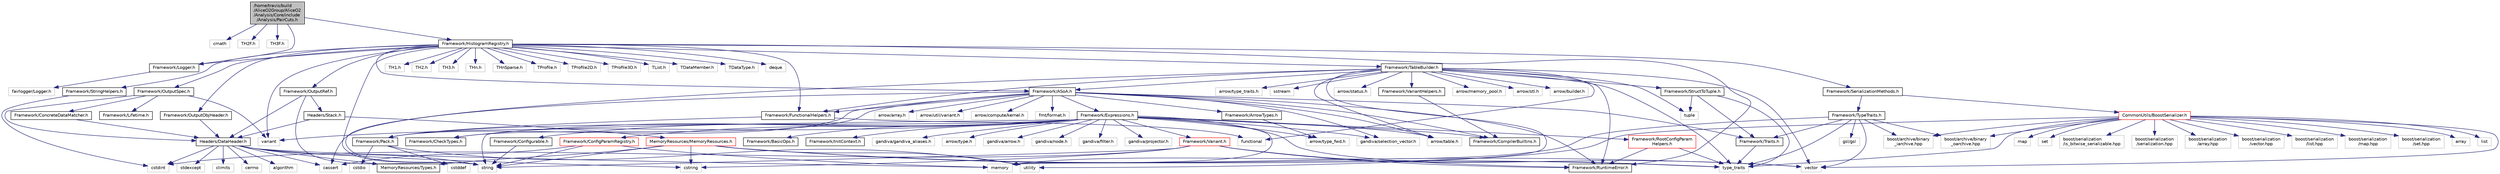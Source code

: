 digraph "/home/travis/build/AliceO2Group/AliceO2/Analysis/Core/include/Analysis/PairCuts.h"
{
 // INTERACTIVE_SVG=YES
  bgcolor="transparent";
  edge [fontname="Helvetica",fontsize="10",labelfontname="Helvetica",labelfontsize="10"];
  node [fontname="Helvetica",fontsize="10",shape=record];
  Node0 [label="/home/travis/build\l/AliceO2Group/AliceO2\l/Analysis/Core/include\l/Analysis/PairCuts.h",height=0.2,width=0.4,color="black", fillcolor="grey75", style="filled", fontcolor="black"];
  Node0 -> Node1 [color="midnightblue",fontsize="10",style="solid",fontname="Helvetica"];
  Node1 [label="cmath",height=0.2,width=0.4,color="grey75"];
  Node0 -> Node2 [color="midnightblue",fontsize="10",style="solid",fontname="Helvetica"];
  Node2 [label="TH2F.h",height=0.2,width=0.4,color="grey75"];
  Node0 -> Node3 [color="midnightblue",fontsize="10",style="solid",fontname="Helvetica"];
  Node3 [label="TH3F.h",height=0.2,width=0.4,color="grey75"];
  Node0 -> Node4 [color="midnightblue",fontsize="10",style="solid",fontname="Helvetica"];
  Node4 [label="Framework/Logger.h",height=0.2,width=0.4,color="black",URL="$dd/da4/Logger_8h.html"];
  Node4 -> Node5 [color="midnightblue",fontsize="10",style="solid",fontname="Helvetica"];
  Node5 [label="fairlogger/Logger.h",height=0.2,width=0.4,color="grey75"];
  Node0 -> Node6 [color="midnightblue",fontsize="10",style="solid",fontname="Helvetica"];
  Node6 [label="Framework/HistogramRegistry.h",height=0.2,width=0.4,color="black",URL="$da/dd6/HistogramRegistry_8h.html"];
  Node6 -> Node7 [color="midnightblue",fontsize="10",style="solid",fontname="Helvetica"];
  Node7 [label="Framework/ASoA.h",height=0.2,width=0.4,color="black",URL="$de/d33/ASoA_8h.html"];
  Node7 -> Node8 [color="midnightblue",fontsize="10",style="solid",fontname="Helvetica"];
  Node8 [label="Framework/Pack.h",height=0.2,width=0.4,color="black",URL="$dd/dce/Pack_8h.html"];
  Node8 -> Node9 [color="midnightblue",fontsize="10",style="solid",fontname="Helvetica"];
  Node9 [label="cstddef",height=0.2,width=0.4,color="grey75"];
  Node8 -> Node10 [color="midnightblue",fontsize="10",style="solid",fontname="Helvetica"];
  Node10 [label="utility",height=0.2,width=0.4,color="grey75"];
  Node8 -> Node11 [color="midnightblue",fontsize="10",style="solid",fontname="Helvetica"];
  Node11 [label="cstdio",height=0.2,width=0.4,color="grey75"];
  Node7 -> Node12 [color="midnightblue",fontsize="10",style="solid",fontname="Helvetica"];
  Node12 [label="Framework/CheckTypes.h",height=0.2,width=0.4,color="black",URL="$d1/d00/CheckTypes_8h.html"];
  Node7 -> Node13 [color="midnightblue",fontsize="10",style="solid",fontname="Helvetica"];
  Node13 [label="Framework/FunctionalHelpers.h",height=0.2,width=0.4,color="black",URL="$de/d9b/FunctionalHelpers_8h.html"];
  Node13 -> Node8 [color="midnightblue",fontsize="10",style="solid",fontname="Helvetica"];
  Node13 -> Node14 [color="midnightblue",fontsize="10",style="solid",fontname="Helvetica"];
  Node14 [label="functional",height=0.2,width=0.4,color="grey75"];
  Node7 -> Node15 [color="midnightblue",fontsize="10",style="solid",fontname="Helvetica"];
  Node15 [label="Framework/CompilerBuiltins.h",height=0.2,width=0.4,color="black",URL="$d9/de8/CompilerBuiltins_8h.html"];
  Node7 -> Node16 [color="midnightblue",fontsize="10",style="solid",fontname="Helvetica"];
  Node16 [label="Framework/Traits.h",height=0.2,width=0.4,color="black",URL="$db/d31/Traits_8h.html"];
  Node16 -> Node17 [color="midnightblue",fontsize="10",style="solid",fontname="Helvetica"];
  Node17 [label="type_traits",height=0.2,width=0.4,color="grey75"];
  Node7 -> Node18 [color="midnightblue",fontsize="10",style="solid",fontname="Helvetica"];
  Node18 [label="Framework/Expressions.h",height=0.2,width=0.4,color="black",URL="$d0/d91/Expressions_8h.html"];
  Node18 -> Node19 [color="midnightblue",fontsize="10",style="solid",fontname="Helvetica"];
  Node19 [label="Framework/BasicOps.h",height=0.2,width=0.4,color="black",URL="$dd/dc2/BasicOps_8h.html"];
  Node18 -> Node15 [color="midnightblue",fontsize="10",style="solid",fontname="Helvetica"];
  Node18 -> Node8 [color="midnightblue",fontsize="10",style="solid",fontname="Helvetica"];
  Node18 -> Node12 [color="midnightblue",fontsize="10",style="solid",fontname="Helvetica"];
  Node18 -> Node20 [color="midnightblue",fontsize="10",style="solid",fontname="Helvetica"];
  Node20 [label="Framework/Configurable.h",height=0.2,width=0.4,color="black",URL="$d9/dff/Configurable_8h.html"];
  Node20 -> Node21 [color="midnightblue",fontsize="10",style="solid",fontname="Helvetica"];
  Node21 [label="string",height=0.2,width=0.4,color="grey75"];
  Node18 -> Node22 [color="midnightblue",fontsize="10",style="solid",fontname="Helvetica"];
  Node22 [label="Framework/Variant.h",height=0.2,width=0.4,color="red",URL="$de/d56/Variant_8h.html"];
  Node22 -> Node23 [color="midnightblue",fontsize="10",style="solid",fontname="Helvetica"];
  Node23 [label="Framework/RuntimeError.h",height=0.2,width=0.4,color="black",URL="$d1/d76/RuntimeError_8h.html"];
  Node22 -> Node17 [color="midnightblue",fontsize="10",style="solid",fontname="Helvetica"];
  Node22 -> Node24 [color="midnightblue",fontsize="10",style="solid",fontname="Helvetica"];
  Node24 [label="cstring",height=0.2,width=0.4,color="grey75"];
  Node22 -> Node25 [color="midnightblue",fontsize="10",style="solid",fontname="Helvetica"];
  Node25 [label="cstdint",height=0.2,width=0.4,color="grey75"];
  Node22 -> Node30 [color="midnightblue",fontsize="10",style="solid",fontname="Helvetica"];
  Node30 [label="vector",height=0.2,width=0.4,color="grey75"];
  Node22 -> Node21 [color="midnightblue",fontsize="10",style="solid",fontname="Helvetica"];
  Node18 -> Node31 [color="midnightblue",fontsize="10",style="solid",fontname="Helvetica"];
  Node31 [label="Framework/InitContext.h",height=0.2,width=0.4,color="black",URL="$d4/d2b/InitContext_8h.html"];
  Node18 -> Node32 [color="midnightblue",fontsize="10",style="solid",fontname="Helvetica"];
  Node32 [label="Framework/ConfigParamRegistry.h",height=0.2,width=0.4,color="red",URL="$de/dc6/ConfigParamRegistry_8h.html"];
  Node32 -> Node38 [color="midnightblue",fontsize="10",style="solid",fontname="Helvetica"];
  Node38 [label="memory",height=0.2,width=0.4,color="grey75"];
  Node32 -> Node21 [color="midnightblue",fontsize="10",style="solid",fontname="Helvetica"];
  Node32 -> Node39 [color="midnightblue",fontsize="10",style="solid",fontname="Helvetica"];
  Node39 [label="cassert",height=0.2,width=0.4,color="grey75"];
  Node18 -> Node40 [color="midnightblue",fontsize="10",style="solid",fontname="Helvetica"];
  Node40 [label="Framework/RootConfigParam\lHelpers.h",height=0.2,width=0.4,color="red",URL="$da/d88/RootConfigParamHelpers_8h.html"];
  Node40 -> Node23 [color="midnightblue",fontsize="10",style="solid",fontname="Helvetica"];
  Node40 -> Node17 [color="midnightblue",fontsize="10",style="solid",fontname="Helvetica"];
  Node18 -> Node23 [color="midnightblue",fontsize="10",style="solid",fontname="Helvetica"];
  Node18 -> Node43 [color="midnightblue",fontsize="10",style="solid",fontname="Helvetica"];
  Node43 [label="arrow/type_fwd.h",height=0.2,width=0.4,color="grey75"];
  Node18 -> Node44 [color="midnightblue",fontsize="10",style="solid",fontname="Helvetica"];
  Node44 [label="gandiva/gandiva_aliases.h",height=0.2,width=0.4,color="grey75"];
  Node18 -> Node45 [color="midnightblue",fontsize="10",style="solid",fontname="Helvetica"];
  Node45 [label="arrow/type.h",height=0.2,width=0.4,color="grey75"];
  Node18 -> Node46 [color="midnightblue",fontsize="10",style="solid",fontname="Helvetica"];
  Node46 [label="gandiva/arrow.h",height=0.2,width=0.4,color="grey75"];
  Node18 -> Node47 [color="midnightblue",fontsize="10",style="solid",fontname="Helvetica"];
  Node47 [label="arrow/table.h",height=0.2,width=0.4,color="grey75"];
  Node18 -> Node48 [color="midnightblue",fontsize="10",style="solid",fontname="Helvetica"];
  Node48 [label="gandiva/selection_vector.h",height=0.2,width=0.4,color="grey75"];
  Node18 -> Node49 [color="midnightblue",fontsize="10",style="solid",fontname="Helvetica"];
  Node49 [label="gandiva/node.h",height=0.2,width=0.4,color="grey75"];
  Node18 -> Node50 [color="midnightblue",fontsize="10",style="solid",fontname="Helvetica"];
  Node50 [label="gandiva/filter.h",height=0.2,width=0.4,color="grey75"];
  Node18 -> Node51 [color="midnightblue",fontsize="10",style="solid",fontname="Helvetica"];
  Node51 [label="gandiva/projector.h",height=0.2,width=0.4,color="grey75"];
  Node18 -> Node52 [color="midnightblue",fontsize="10",style="solid",fontname="Helvetica"];
  Node52 [label="variant",height=0.2,width=0.4,color="grey75"];
  Node18 -> Node21 [color="midnightblue",fontsize="10",style="solid",fontname="Helvetica"];
  Node18 -> Node38 [color="midnightblue",fontsize="10",style="solid",fontname="Helvetica"];
  Node7 -> Node53 [color="midnightblue",fontsize="10",style="solid",fontname="Helvetica"];
  Node53 [label="Framework/ArrowTypes.h",height=0.2,width=0.4,color="black",URL="$d4/de7/ArrowTypes_8h.html"];
  Node53 -> Node43 [color="midnightblue",fontsize="10",style="solid",fontname="Helvetica"];
  Node7 -> Node23 [color="midnightblue",fontsize="10",style="solid",fontname="Helvetica"];
  Node7 -> Node47 [color="midnightblue",fontsize="10",style="solid",fontname="Helvetica"];
  Node7 -> Node54 [color="midnightblue",fontsize="10",style="solid",fontname="Helvetica"];
  Node54 [label="arrow/array.h",height=0.2,width=0.4,color="grey75"];
  Node7 -> Node55 [color="midnightblue",fontsize="10",style="solid",fontname="Helvetica"];
  Node55 [label="arrow/util/variant.h",height=0.2,width=0.4,color="grey75"];
  Node7 -> Node56 [color="midnightblue",fontsize="10",style="solid",fontname="Helvetica"];
  Node56 [label="arrow/compute/kernel.h",height=0.2,width=0.4,color="grey75"];
  Node7 -> Node48 [color="midnightblue",fontsize="10",style="solid",fontname="Helvetica"];
  Node7 -> Node39 [color="midnightblue",fontsize="10",style="solid",fontname="Helvetica"];
  Node7 -> Node57 [color="midnightblue",fontsize="10",style="solid",fontname="Helvetica"];
  Node57 [label="fmt/format.h",height=0.2,width=0.4,color="grey75"];
  Node6 -> Node13 [color="midnightblue",fontsize="10",style="solid",fontname="Helvetica"];
  Node6 -> Node4 [color="midnightblue",fontsize="10",style="solid",fontname="Helvetica"];
  Node6 -> Node58 [color="midnightblue",fontsize="10",style="solid",fontname="Helvetica"];
  Node58 [label="Framework/OutputRef.h",height=0.2,width=0.4,color="black",URL="$d6/d5a/OutputRef_8h.html"];
  Node58 -> Node59 [color="midnightblue",fontsize="10",style="solid",fontname="Helvetica"];
  Node59 [label="Headers/DataHeader.h",height=0.2,width=0.4,color="black",URL="$dc/dcd/DataHeader_8h.html"];
  Node59 -> Node25 [color="midnightblue",fontsize="10",style="solid",fontname="Helvetica"];
  Node59 -> Node38 [color="midnightblue",fontsize="10",style="solid",fontname="Helvetica"];
  Node59 -> Node39 [color="midnightblue",fontsize="10",style="solid",fontname="Helvetica"];
  Node59 -> Node24 [color="midnightblue",fontsize="10",style="solid",fontname="Helvetica"];
  Node59 -> Node60 [color="midnightblue",fontsize="10",style="solid",fontname="Helvetica"];
  Node60 [label="algorithm",height=0.2,width=0.4,color="grey75"];
  Node59 -> Node61 [color="midnightblue",fontsize="10",style="solid",fontname="Helvetica"];
  Node61 [label="stdexcept",height=0.2,width=0.4,color="grey75"];
  Node59 -> Node21 [color="midnightblue",fontsize="10",style="solid",fontname="Helvetica"];
  Node59 -> Node62 [color="midnightblue",fontsize="10",style="solid",fontname="Helvetica"];
  Node62 [label="climits",height=0.2,width=0.4,color="grey75"];
  Node59 -> Node63 [color="midnightblue",fontsize="10",style="solid",fontname="Helvetica"];
  Node63 [label="MemoryResources/Types.h",height=0.2,width=0.4,color="black",URL="$d7/df8/Types_8h.html"];
  Node59 -> Node64 [color="midnightblue",fontsize="10",style="solid",fontname="Helvetica"];
  Node64 [label="cerrno",height=0.2,width=0.4,color="grey75"];
  Node58 -> Node65 [color="midnightblue",fontsize="10",style="solid",fontname="Helvetica"];
  Node65 [label="Headers/Stack.h",height=0.2,width=0.4,color="black",URL="$d4/d00/Headers_2include_2Headers_2Stack_8h.html"];
  Node65 -> Node66 [color="midnightblue",fontsize="10",style="solid",fontname="Helvetica"];
  Node66 [label="MemoryResources/MemoryResources.h",height=0.2,width=0.4,color="red",URL="$dc/d03/MemoryResources_8h.html"];
  Node66 -> Node24 [color="midnightblue",fontsize="10",style="solid",fontname="Helvetica"];
  Node66 -> Node21 [color="midnightblue",fontsize="10",style="solid",fontname="Helvetica"];
  Node66 -> Node17 [color="midnightblue",fontsize="10",style="solid",fontname="Helvetica"];
  Node66 -> Node10 [color="midnightblue",fontsize="10",style="solid",fontname="Helvetica"];
  Node66 -> Node30 [color="midnightblue",fontsize="10",style="solid",fontname="Helvetica"];
  Node66 -> Node63 [color="midnightblue",fontsize="10",style="solid",fontname="Helvetica"];
  Node65 -> Node59 [color="midnightblue",fontsize="10",style="solid",fontname="Helvetica"];
  Node58 -> Node21 [color="midnightblue",fontsize="10",style="solid",fontname="Helvetica"];
  Node6 -> Node76 [color="midnightblue",fontsize="10",style="solid",fontname="Helvetica"];
  Node76 [label="Framework/OutputObjHeader.h",height=0.2,width=0.4,color="black",URL="$d4/d40/OutputObjHeader_8h.html"];
  Node76 -> Node59 [color="midnightblue",fontsize="10",style="solid",fontname="Helvetica"];
  Node6 -> Node77 [color="midnightblue",fontsize="10",style="solid",fontname="Helvetica"];
  Node77 [label="Framework/OutputSpec.h",height=0.2,width=0.4,color="black",URL="$db/d2d/OutputSpec_8h.html"];
  Node77 -> Node59 [color="midnightblue",fontsize="10",style="solid",fontname="Helvetica"];
  Node77 -> Node78 [color="midnightblue",fontsize="10",style="solid",fontname="Helvetica"];
  Node78 [label="Framework/Lifetime.h",height=0.2,width=0.4,color="black",URL="$dc/dca/Lifetime_8h.html"];
  Node77 -> Node79 [color="midnightblue",fontsize="10",style="solid",fontname="Helvetica"];
  Node79 [label="Framework/ConcreteDataMatcher.h",height=0.2,width=0.4,color="black",URL="$d0/d1b/ConcreteDataMatcher_8h.html"];
  Node79 -> Node59 [color="midnightblue",fontsize="10",style="solid",fontname="Helvetica"];
  Node77 -> Node52 [color="midnightblue",fontsize="10",style="solid",fontname="Helvetica"];
  Node6 -> Node80 [color="midnightblue",fontsize="10",style="solid",fontname="Helvetica"];
  Node80 [label="Framework/SerializationMethods.h",height=0.2,width=0.4,color="black",URL="$d1/d53/SerializationMethods_8h.html",tooltip="Type wrappers for enfording a specific serialization method. "];
  Node80 -> Node81 [color="midnightblue",fontsize="10",style="solid",fontname="Helvetica"];
  Node81 [label="Framework/TypeTraits.h",height=0.2,width=0.4,color="black",URL="$d0/d95/TypeTraits_8h.html"];
  Node81 -> Node17 [color="midnightblue",fontsize="10",style="solid",fontname="Helvetica"];
  Node81 -> Node30 [color="midnightblue",fontsize="10",style="solid",fontname="Helvetica"];
  Node81 -> Node38 [color="midnightblue",fontsize="10",style="solid",fontname="Helvetica"];
  Node81 -> Node16 [color="midnightblue",fontsize="10",style="solid",fontname="Helvetica"];
  Node81 -> Node82 [color="midnightblue",fontsize="10",style="solid",fontname="Helvetica"];
  Node82 [label="boost/archive/binary\l_iarchive.hpp",height=0.2,width=0.4,color="grey75"];
  Node81 -> Node83 [color="midnightblue",fontsize="10",style="solid",fontname="Helvetica"];
  Node83 [label="boost/archive/binary\l_oarchive.hpp",height=0.2,width=0.4,color="grey75"];
  Node81 -> Node84 [color="midnightblue",fontsize="10",style="solid",fontname="Helvetica"];
  Node84 [label="gsl/gsl",height=0.2,width=0.4,color="grey75"];
  Node80 -> Node85 [color="midnightblue",fontsize="10",style="solid",fontname="Helvetica"];
  Node85 [label="CommonUtils/BoostSerializer.h",height=0.2,width=0.4,color="red",URL="$d7/d91/BoostSerializer_8h.html",tooltip="Templatised boost serializer/deserializer for containers and base types. "];
  Node85 -> Node10 [color="midnightblue",fontsize="10",style="solid",fontname="Helvetica"];
  Node85 -> Node17 [color="midnightblue",fontsize="10",style="solid",fontname="Helvetica"];
  Node85 -> Node86 [color="midnightblue",fontsize="10",style="solid",fontname="Helvetica"];
  Node86 [label="array",height=0.2,width=0.4,color="grey75"];
  Node85 -> Node30 [color="midnightblue",fontsize="10",style="solid",fontname="Helvetica"];
  Node85 -> Node87 [color="midnightblue",fontsize="10",style="solid",fontname="Helvetica"];
  Node87 [label="list",height=0.2,width=0.4,color="grey75"];
  Node85 -> Node88 [color="midnightblue",fontsize="10",style="solid",fontname="Helvetica"];
  Node88 [label="map",height=0.2,width=0.4,color="grey75"];
  Node85 -> Node89 [color="midnightblue",fontsize="10",style="solid",fontname="Helvetica"];
  Node89 [label="set",height=0.2,width=0.4,color="grey75"];
  Node85 -> Node82 [color="midnightblue",fontsize="10",style="solid",fontname="Helvetica"];
  Node85 -> Node83 [color="midnightblue",fontsize="10",style="solid",fontname="Helvetica"];
  Node85 -> Node90 [color="midnightblue",fontsize="10",style="solid",fontname="Helvetica"];
  Node90 [label="boost/serialization\l/is_bitwise_serializable.hpp",height=0.2,width=0.4,color="grey75"];
  Node85 -> Node91 [color="midnightblue",fontsize="10",style="solid",fontname="Helvetica"];
  Node91 [label="boost/serialization\l/serialization.hpp",height=0.2,width=0.4,color="grey75"];
  Node85 -> Node92 [color="midnightblue",fontsize="10",style="solid",fontname="Helvetica"];
  Node92 [label="boost/serialization\l/array.hpp",height=0.2,width=0.4,color="grey75"];
  Node85 -> Node93 [color="midnightblue",fontsize="10",style="solid",fontname="Helvetica"];
  Node93 [label="boost/serialization\l/vector.hpp",height=0.2,width=0.4,color="grey75"];
  Node85 -> Node94 [color="midnightblue",fontsize="10",style="solid",fontname="Helvetica"];
  Node94 [label="boost/serialization\l/list.hpp",height=0.2,width=0.4,color="grey75"];
  Node85 -> Node95 [color="midnightblue",fontsize="10",style="solid",fontname="Helvetica"];
  Node95 [label="boost/serialization\l/map.hpp",height=0.2,width=0.4,color="grey75"];
  Node85 -> Node96 [color="midnightblue",fontsize="10",style="solid",fontname="Helvetica"];
  Node96 [label="boost/serialization\l/set.hpp",height=0.2,width=0.4,color="grey75"];
  Node6 -> Node98 [color="midnightblue",fontsize="10",style="solid",fontname="Helvetica"];
  Node98 [label="Framework/StringHelpers.h",height=0.2,width=0.4,color="black",URL="$db/dff/StringHelpers_8h.html"];
  Node98 -> Node25 [color="midnightblue",fontsize="10",style="solid",fontname="Helvetica"];
  Node6 -> Node99 [color="midnightblue",fontsize="10",style="solid",fontname="Helvetica"];
  Node99 [label="Framework/TableBuilder.h",height=0.2,width=0.4,color="black",URL="$d5/d98/TableBuilder_8h.html"];
  Node99 -> Node7 [color="midnightblue",fontsize="10",style="solid",fontname="Helvetica"];
  Node99 -> Node100 [color="midnightblue",fontsize="10",style="solid",fontname="Helvetica"];
  Node100 [label="Framework/StructToTuple.h",height=0.2,width=0.4,color="black",URL="$db/d4f/StructToTuple_8h.html"];
  Node100 -> Node16 [color="midnightblue",fontsize="10",style="solid",fontname="Helvetica"];
  Node100 -> Node101 [color="midnightblue",fontsize="10",style="solid",fontname="Helvetica"];
  Node101 [label="tuple",height=0.2,width=0.4,color="grey75"];
  Node100 -> Node17 [color="midnightblue",fontsize="10",style="solid",fontname="Helvetica"];
  Node99 -> Node13 [color="midnightblue",fontsize="10",style="solid",fontname="Helvetica"];
  Node99 -> Node102 [color="midnightblue",fontsize="10",style="solid",fontname="Helvetica"];
  Node102 [label="Framework/VariantHelpers.h",height=0.2,width=0.4,color="black",URL="$d7/dbe/VariantHelpers_8h.html"];
  Node102 -> Node15 [color="midnightblue",fontsize="10",style="solid",fontname="Helvetica"];
  Node99 -> Node23 [color="midnightblue",fontsize="10",style="solid",fontname="Helvetica"];
  Node99 -> Node103 [color="midnightblue",fontsize="10",style="solid",fontname="Helvetica"];
  Node103 [label="arrow/type_traits.h",height=0.2,width=0.4,color="grey75"];
  Node99 -> Node104 [color="midnightblue",fontsize="10",style="solid",fontname="Helvetica"];
  Node104 [label="sstream",height=0.2,width=0.4,color="grey75"];
  Node99 -> Node105 [color="midnightblue",fontsize="10",style="solid",fontname="Helvetica"];
  Node105 [label="arrow/status.h",height=0.2,width=0.4,color="grey75"];
  Node99 -> Node106 [color="midnightblue",fontsize="10",style="solid",fontname="Helvetica"];
  Node106 [label="arrow/memory_pool.h",height=0.2,width=0.4,color="grey75"];
  Node99 -> Node107 [color="midnightblue",fontsize="10",style="solid",fontname="Helvetica"];
  Node107 [label="arrow/stl.h",height=0.2,width=0.4,color="grey75"];
  Node99 -> Node47 [color="midnightblue",fontsize="10",style="solid",fontname="Helvetica"];
  Node99 -> Node108 [color="midnightblue",fontsize="10",style="solid",fontname="Helvetica"];
  Node108 [label="arrow/builder.h",height=0.2,width=0.4,color="grey75"];
  Node99 -> Node14 [color="midnightblue",fontsize="10",style="solid",fontname="Helvetica"];
  Node99 -> Node30 [color="midnightblue",fontsize="10",style="solid",fontname="Helvetica"];
  Node99 -> Node21 [color="midnightblue",fontsize="10",style="solid",fontname="Helvetica"];
  Node99 -> Node38 [color="midnightblue",fontsize="10",style="solid",fontname="Helvetica"];
  Node99 -> Node101 [color="midnightblue",fontsize="10",style="solid",fontname="Helvetica"];
  Node99 -> Node17 [color="midnightblue",fontsize="10",style="solid",fontname="Helvetica"];
  Node6 -> Node23 [color="midnightblue",fontsize="10",style="solid",fontname="Helvetica"];
  Node6 -> Node109 [color="midnightblue",fontsize="10",style="solid",fontname="Helvetica"];
  Node109 [label="TH1.h",height=0.2,width=0.4,color="grey75"];
  Node6 -> Node110 [color="midnightblue",fontsize="10",style="solid",fontname="Helvetica"];
  Node110 [label="TH2.h",height=0.2,width=0.4,color="grey75"];
  Node6 -> Node111 [color="midnightblue",fontsize="10",style="solid",fontname="Helvetica"];
  Node111 [label="TH3.h",height=0.2,width=0.4,color="grey75"];
  Node6 -> Node112 [color="midnightblue",fontsize="10",style="solid",fontname="Helvetica"];
  Node112 [label="THn.h",height=0.2,width=0.4,color="grey75"];
  Node6 -> Node113 [color="midnightblue",fontsize="10",style="solid",fontname="Helvetica"];
  Node113 [label="THnSparse.h",height=0.2,width=0.4,color="grey75"];
  Node6 -> Node114 [color="midnightblue",fontsize="10",style="solid",fontname="Helvetica"];
  Node114 [label="TProfile.h",height=0.2,width=0.4,color="grey75"];
  Node6 -> Node115 [color="midnightblue",fontsize="10",style="solid",fontname="Helvetica"];
  Node115 [label="TProfile2D.h",height=0.2,width=0.4,color="grey75"];
  Node6 -> Node116 [color="midnightblue",fontsize="10",style="solid",fontname="Helvetica"];
  Node116 [label="TProfile3D.h",height=0.2,width=0.4,color="grey75"];
  Node6 -> Node117 [color="midnightblue",fontsize="10",style="solid",fontname="Helvetica"];
  Node117 [label="TList.h",height=0.2,width=0.4,color="grey75"];
  Node6 -> Node118 [color="midnightblue",fontsize="10",style="solid",fontname="Helvetica"];
  Node118 [label="TDataMember.h",height=0.2,width=0.4,color="grey75"];
  Node6 -> Node119 [color="midnightblue",fontsize="10",style="solid",fontname="Helvetica"];
  Node119 [label="TDataType.h",height=0.2,width=0.4,color="grey75"];
  Node6 -> Node21 [color="midnightblue",fontsize="10",style="solid",fontname="Helvetica"];
  Node6 -> Node52 [color="midnightblue",fontsize="10",style="solid",fontname="Helvetica"];
  Node6 -> Node120 [color="midnightblue",fontsize="10",style="solid",fontname="Helvetica"];
  Node120 [label="deque",height=0.2,width=0.4,color="grey75"];
}
